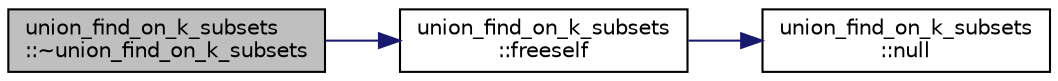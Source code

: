 digraph "union_find_on_k_subsets::~union_find_on_k_subsets"
{
  edge [fontname="Helvetica",fontsize="10",labelfontname="Helvetica",labelfontsize="10"];
  node [fontname="Helvetica",fontsize="10",shape=record];
  rankdir="LR";
  Node3 [label="union_find_on_k_subsets\l::~union_find_on_k_subsets",height=0.2,width=0.4,color="black", fillcolor="grey75", style="filled", fontcolor="black"];
  Node3 -> Node4 [color="midnightblue",fontsize="10",style="solid",fontname="Helvetica"];
  Node4 [label="union_find_on_k_subsets\l::freeself",height=0.2,width=0.4,color="black", fillcolor="white", style="filled",URL="$d3/d1b/classunion__find__on__k__subsets.html#a3e63adbe527692c3c73490de630fb371"];
  Node4 -> Node5 [color="midnightblue",fontsize="10",style="solid",fontname="Helvetica"];
  Node5 [label="union_find_on_k_subsets\l::null",height=0.2,width=0.4,color="black", fillcolor="white", style="filled",URL="$d3/d1b/classunion__find__on__k__subsets.html#a541bf34ce4b5db0e815a63ef6107f254"];
}
